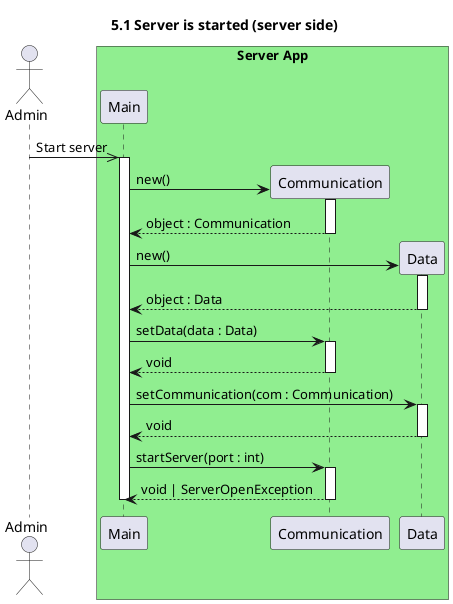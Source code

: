@startuml 5.1 Server is started (server side)
title 5.1 Server is started (server side)

actor "Admin" as admin
box "Server App" #LightGreen
    participant "Main" as main
    participant "Communication" as com
    participant "Data" as data
end box

admin ->> main : Start server
activate main

create com
main -> com++ : new()
return object : Communication

create data
main -> data++ : new()
return object : Data

main -> com++ : setData(data : Data)
return void

main -> data++ : setCommunication(com : Communication)
return void

main -> com++ : startServer(port : int)
return void | ServerOpenException

deactivate main

@enduml
